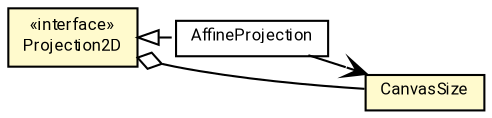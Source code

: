 #!/usr/local/bin/dot
#
# Class diagram 
# Generated by UMLGraph version R5_7_2-60-g0e99a6 (http://www.spinellis.gr/umlgraph/)
#

digraph G {
	graph [fontnames="svg"]
	edge [fontname="Roboto",fontsize=7,labelfontname="Roboto",labelfontsize=7,color="black"];
	node [fontname="Roboto",fontcolor="black",fontsize=8,shape=plaintext,margin=0,width=0,height=0];
	nodesep=0.15;
	ranksep=0.25;
	rankdir=LR;
	// de.lmu.ifi.dbs.elki.visualization.projections.AffineProjection
	c2324049 [label=<<table title="de.lmu.ifi.dbs.elki.visualization.projections.AffineProjection" border="0" cellborder="1" cellspacing="0" cellpadding="2" href="AffineProjection.html" target="_parent">
		<tr><td><table border="0" cellspacing="0" cellpadding="1">
		<tr><td align="center" balign="center"> <font face="Roboto">AffineProjection</font> </td></tr>
		</table></td></tr>
		</table>>, URL="AffineProjection.html"];
	// de.lmu.ifi.dbs.elki.visualization.projections.Projection2D
	c2324052 [label=<<table title="de.lmu.ifi.dbs.elki.visualization.projections.Projection2D" border="0" cellborder="1" cellspacing="0" cellpadding="2" bgcolor="LemonChiffon" href="Projection2D.html" target="_parent">
		<tr><td><table border="0" cellspacing="0" cellpadding="1">
		<tr><td align="center" balign="center"> &#171;interface&#187; </td></tr>
		<tr><td align="center" balign="center"> <font face="Roboto">Projection2D</font> </td></tr>
		</table></td></tr>
		</table>>, URL="Projection2D.html"];
	// de.lmu.ifi.dbs.elki.visualization.projections.CanvasSize
	c2324056 [label=<<table title="de.lmu.ifi.dbs.elki.visualization.projections.CanvasSize" border="0" cellborder="1" cellspacing="0" cellpadding="2" bgcolor="lemonChiffon" href="CanvasSize.html" target="_parent">
		<tr><td><table border="0" cellspacing="0" cellpadding="1">
		<tr><td align="center" balign="center"> <font face="Roboto">CanvasSize</font> </td></tr>
		</table></td></tr>
		</table>>, URL="CanvasSize.html"];
	// de.lmu.ifi.dbs.elki.visualization.projections.AffineProjection implements de.lmu.ifi.dbs.elki.visualization.projections.Projection2D
	c2324052 -> c2324049 [arrowtail=empty,style=dashed,dir=back,weight=9];
	// de.lmu.ifi.dbs.elki.visualization.projections.Projection2D has de.lmu.ifi.dbs.elki.visualization.projections.CanvasSize
	c2324052 -> c2324056 [arrowhead=none,arrowtail=ediamond,dir=back,weight=4];
	// de.lmu.ifi.dbs.elki.visualization.projections.AffineProjection navassoc de.lmu.ifi.dbs.elki.visualization.projections.CanvasSize
	c2324049 -> c2324056 [arrowhead=open,weight=1];
}

